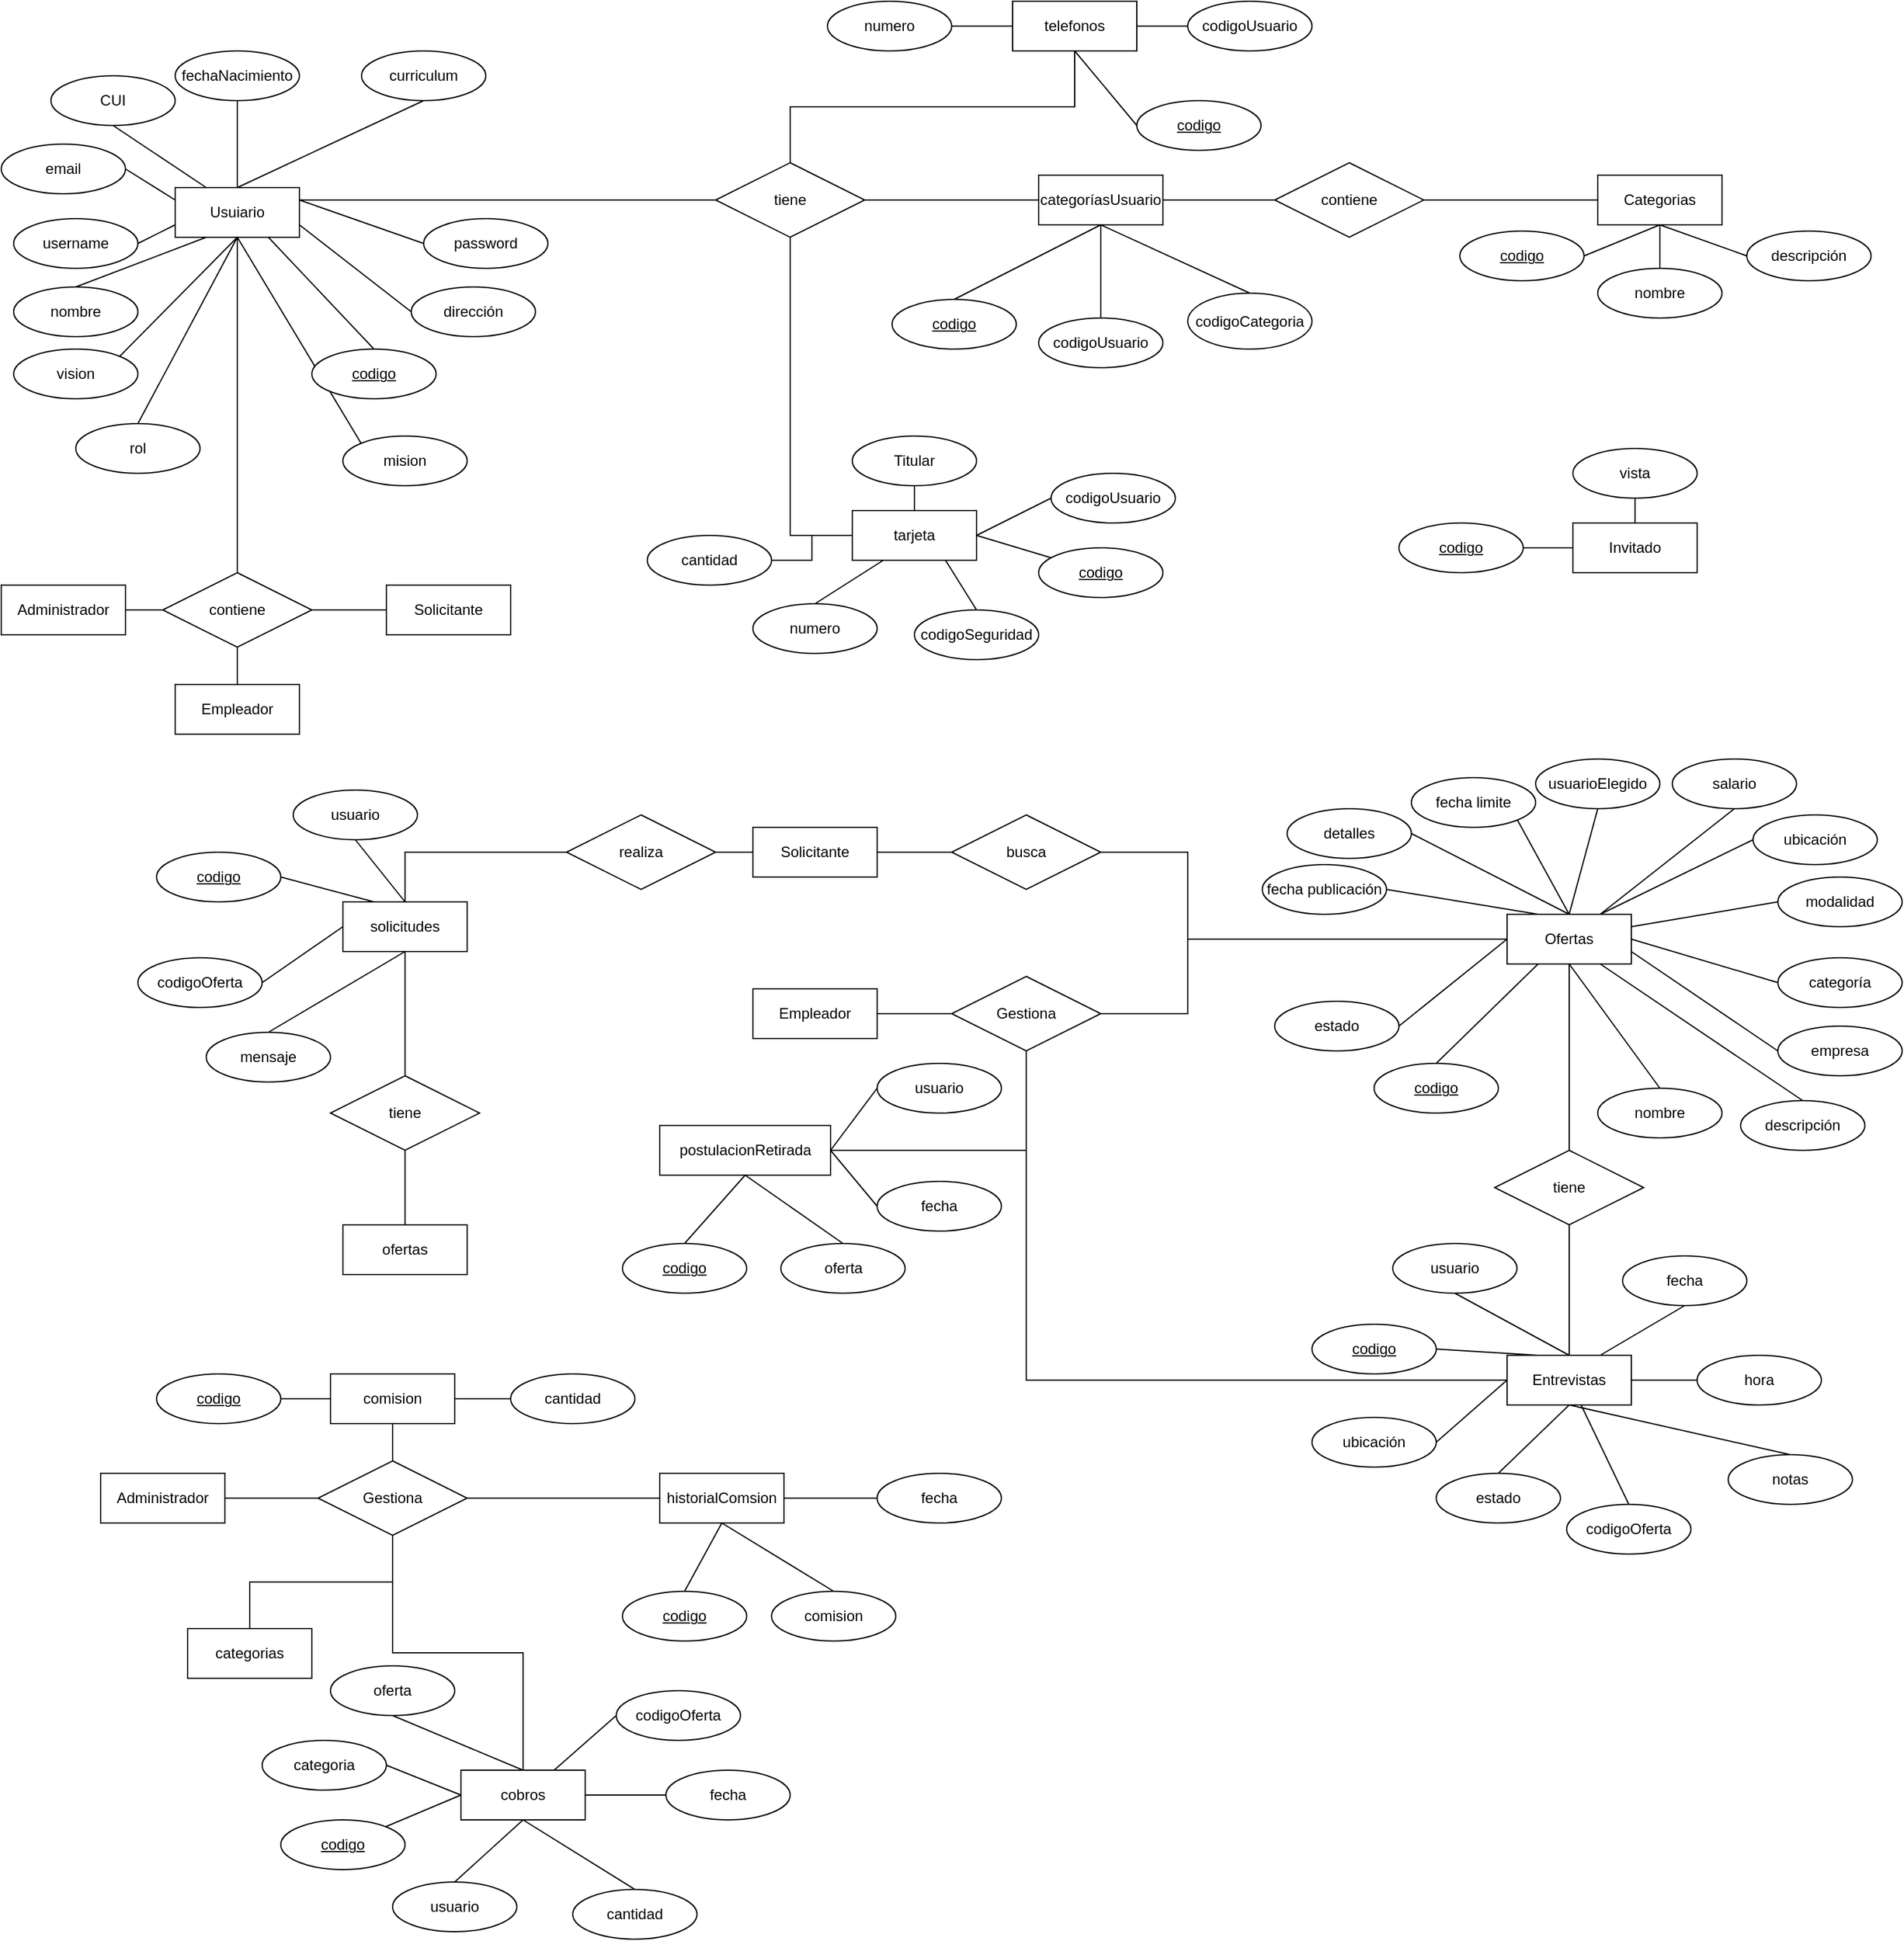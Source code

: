 <mxfile version="22.1.1" type="google">
  <diagram name="Página-1" id="eW4vBerHJCCK3IBesupC">
    <mxGraphModel grid="1" page="1" gridSize="10" guides="1" tooltips="1" connect="1" arrows="1" fold="1" pageScale="1" pageWidth="827" pageHeight="1169" math="0" shadow="0">
      <root>
        <mxCell id="0" />
        <mxCell id="1" parent="0" />
        <mxCell id="L10rVUzcokbx8senKPkJ-9" style="rounded=0;orthogonalLoop=1;jettySize=auto;html=1;exitX=0.5;exitY=0;exitDx=0;exitDy=0;entryX=0.5;entryY=1;entryDx=0;entryDy=0;endArrow=none;endFill=0;" edge="1" parent="1" source="n7jX9IWa5AHNB72dme2B-1" target="L10rVUzcokbx8senKPkJ-8">
          <mxGeometry relative="1" as="geometry" />
        </mxCell>
        <mxCell id="L10rVUzcokbx8senKPkJ-10" style="rounded=0;orthogonalLoop=1;jettySize=auto;html=1;exitX=0.25;exitY=0;exitDx=0;exitDy=0;entryX=0.5;entryY=1;entryDx=0;entryDy=0;endArrow=none;endFill=0;" edge="1" parent="1" source="n7jX9IWa5AHNB72dme2B-1" target="L10rVUzcokbx8senKPkJ-7">
          <mxGeometry relative="1" as="geometry" />
        </mxCell>
        <mxCell id="L10rVUzcokbx8senKPkJ-11" style="rounded=0;orthogonalLoop=1;jettySize=auto;html=1;exitX=0;exitY=0.25;exitDx=0;exitDy=0;entryX=1;entryY=0.5;entryDx=0;entryDy=0;endArrow=none;endFill=0;" edge="1" parent="1" source="n7jX9IWa5AHNB72dme2B-1" target="L10rVUzcokbx8senKPkJ-6">
          <mxGeometry relative="1" as="geometry" />
        </mxCell>
        <mxCell id="L10rVUzcokbx8senKPkJ-12" style="rounded=0;orthogonalLoop=1;jettySize=auto;html=1;exitX=0;exitY=0.75;exitDx=0;exitDy=0;entryX=1;entryY=0.5;entryDx=0;entryDy=0;endArrow=none;endFill=0;" edge="1" parent="1" source="n7jX9IWa5AHNB72dme2B-1" target="L10rVUzcokbx8senKPkJ-4">
          <mxGeometry relative="1" as="geometry" />
        </mxCell>
        <mxCell id="L10rVUzcokbx8senKPkJ-13" style="rounded=0;orthogonalLoop=1;jettySize=auto;html=1;exitX=0.25;exitY=1;exitDx=0;exitDy=0;entryX=0.5;entryY=0;entryDx=0;entryDy=0;endArrow=none;endFill=0;" edge="1" parent="1" source="n7jX9IWa5AHNB72dme2B-1" target="L10rVUzcokbx8senKPkJ-2">
          <mxGeometry relative="1" as="geometry" />
        </mxCell>
        <mxCell id="L10rVUzcokbx8senKPkJ-14" style="rounded=0;orthogonalLoop=1;jettySize=auto;html=1;exitX=0.75;exitY=1;exitDx=0;exitDy=0;entryX=0.5;entryY=0;entryDx=0;entryDy=0;endArrow=none;endFill=0;" edge="1" parent="1" source="n7jX9IWa5AHNB72dme2B-1" target="L10rVUzcokbx8senKPkJ-1">
          <mxGeometry relative="1" as="geometry" />
        </mxCell>
        <mxCell id="L10rVUzcokbx8senKPkJ-16" style="rounded=0;orthogonalLoop=1;jettySize=auto;html=1;exitX=1;exitY=0.75;exitDx=0;exitDy=0;entryX=0;entryY=0.5;entryDx=0;entryDy=0;endArrow=none;endFill=0;" edge="1" parent="1" source="n7jX9IWa5AHNB72dme2B-1" target="L10rVUzcokbx8senKPkJ-3">
          <mxGeometry relative="1" as="geometry" />
        </mxCell>
        <mxCell id="L10rVUzcokbx8senKPkJ-17" style="rounded=0;orthogonalLoop=1;jettySize=auto;html=1;exitX=1;exitY=0.25;exitDx=0;exitDy=0;entryX=0;entryY=0.5;entryDx=0;entryDy=0;endArrow=none;endFill=0;" edge="1" parent="1" source="n7jX9IWa5AHNB72dme2B-1" target="L10rVUzcokbx8senKPkJ-5">
          <mxGeometry relative="1" as="geometry" />
        </mxCell>
        <mxCell id="L10rVUzcokbx8senKPkJ-21" style="rounded=0;orthogonalLoop=1;jettySize=auto;html=1;exitX=0.5;exitY=1;exitDx=0;exitDy=0;entryX=0.5;entryY=0;entryDx=0;entryDy=0;endArrow=none;endFill=0;" edge="1" parent="1" source="n7jX9IWa5AHNB72dme2B-1" target="L10rVUzcokbx8senKPkJ-20">
          <mxGeometry relative="1" as="geometry" />
        </mxCell>
        <mxCell id="jXXUjzo4BKxj_JuMPKdT-4" style="rounded=0;orthogonalLoop=1;jettySize=auto;html=1;exitX=0.5;exitY=0;exitDx=0;exitDy=0;entryX=0.5;entryY=1;entryDx=0;entryDy=0;endArrow=none;endFill=0;" edge="1" parent="1" source="n7jX9IWa5AHNB72dme2B-1" target="jXXUjzo4BKxj_JuMPKdT-3">
          <mxGeometry relative="1" as="geometry" />
        </mxCell>
        <mxCell id="jXXUjzo4BKxj_JuMPKdT-7" style="edgeStyle=orthogonalEdgeStyle;rounded=0;orthogonalLoop=1;jettySize=auto;html=1;exitX=1;exitY=0.25;exitDx=0;exitDy=0;entryX=0;entryY=0.5;entryDx=0;entryDy=0;endArrow=none;endFill=0;" edge="1" parent="1" source="n7jX9IWa5AHNB72dme2B-1" target="jXXUjzo4BKxj_JuMPKdT-1">
          <mxGeometry relative="1" as="geometry" />
        </mxCell>
        <mxCell id="jXXUjzo4BKxj_JuMPKdT-14" style="rounded=0;orthogonalLoop=1;jettySize=auto;html=1;exitX=0.5;exitY=1;exitDx=0;exitDy=0;entryX=1;entryY=0;entryDx=0;entryDy=0;endArrow=none;endFill=0;" edge="1" parent="1" source="n7jX9IWa5AHNB72dme2B-1" target="jXXUjzo4BKxj_JuMPKdT-11">
          <mxGeometry relative="1" as="geometry" />
        </mxCell>
        <mxCell id="jXXUjzo4BKxj_JuMPKdT-15" style="rounded=0;orthogonalLoop=1;jettySize=auto;html=1;exitX=0.5;exitY=1;exitDx=0;exitDy=0;entryX=0;entryY=0;entryDx=0;entryDy=0;endArrow=none;endFill=0;" edge="1" parent="1" source="n7jX9IWa5AHNB72dme2B-1" target="jXXUjzo4BKxj_JuMPKdT-12">
          <mxGeometry relative="1" as="geometry" />
        </mxCell>
        <mxCell id="n7jX9IWa5AHNB72dme2B-1" value="Usuiario" style="whiteSpace=wrap;html=1;align=center;" vertex="1" parent="1">
          <mxGeometry x="150" y="240" width="100" height="40" as="geometry" />
        </mxCell>
        <mxCell id="voDOwXzz-UpNFZeyh3o8-6" style="rounded=0;orthogonalLoop=1;jettySize=auto;html=1;exitX=0.5;exitY=1;exitDx=0;exitDy=0;entryX=0.5;entryY=0;entryDx=0;entryDy=0;endArrow=none;endFill=0;" edge="1" parent="1" source="voDOwXzz-UpNFZeyh3o8-1" target="voDOwXzz-UpNFZeyh3o8-5">
          <mxGeometry relative="1" as="geometry" />
        </mxCell>
        <mxCell id="voDOwXzz-UpNFZeyh3o8-8" style="rounded=0;orthogonalLoop=1;jettySize=auto;html=1;entryX=0.5;entryY=0;entryDx=0;entryDy=0;endArrow=none;endFill=0;exitX=0.5;exitY=1;exitDx=0;exitDy=0;" edge="1" parent="1" source="voDOwXzz-UpNFZeyh3o8-1" target="voDOwXzz-UpNFZeyh3o8-2">
          <mxGeometry relative="1" as="geometry">
            <mxPoint x="999" y="300" as="targetPoint" />
            <mxPoint x="945" y="260" as="sourcePoint" />
          </mxGeometry>
        </mxCell>
        <mxCell id="jXXUjzo4BKxj_JuMPKdT-16" value="" style="rounded=0;orthogonalLoop=1;jettySize=auto;html=1;endArrow=none;endFill=0;" edge="1" parent="1" source="voDOwXzz-UpNFZeyh3o8-1" target="voDOwXzz-UpNFZeyh3o8-4">
          <mxGeometry relative="1" as="geometry" />
        </mxCell>
        <mxCell id="jXXUjzo4BKxj_JuMPKdT-22" style="rounded=0;orthogonalLoop=1;jettySize=auto;html=1;exitX=1;exitY=0.5;exitDx=0;exitDy=0;entryX=0;entryY=0.5;entryDx=0;entryDy=0;endArrow=none;endFill=0;" edge="1" parent="1" source="voDOwXzz-UpNFZeyh3o8-1" target="jXXUjzo4BKxj_JuMPKdT-21">
          <mxGeometry relative="1" as="geometry" />
        </mxCell>
        <mxCell id="voDOwXzz-UpNFZeyh3o8-1" value="categoríasUsuario" style="whiteSpace=wrap;html=1;align=center;" vertex="1" parent="1">
          <mxGeometry x="845" y="230" width="100" height="40" as="geometry" />
        </mxCell>
        <mxCell id="voDOwXzz-UpNFZeyh3o8-2" value="codigoCategoria" style="ellipse;whiteSpace=wrap;html=1;align=center;" vertex="1" parent="1">
          <mxGeometry x="965" y="325" width="100" height="45" as="geometry" />
        </mxCell>
        <mxCell id="voDOwXzz-UpNFZeyh3o8-4" value="codigoUsuario" style="ellipse;whiteSpace=wrap;html=1;align=center;" vertex="1" parent="1">
          <mxGeometry x="845" y="345" width="100" height="40" as="geometry" />
        </mxCell>
        <mxCell id="voDOwXzz-UpNFZeyh3o8-5" value="codigo" style="ellipse;whiteSpace=wrap;html=1;align=center;fontStyle=4;" vertex="1" parent="1">
          <mxGeometry x="727" y="330" width="100" height="40" as="geometry" />
        </mxCell>
        <mxCell id="L10rVUzcokbx8senKPkJ-37" style="rounded=0;orthogonalLoop=1;jettySize=auto;html=1;exitX=0.25;exitY=1;exitDx=0;exitDy=0;entryX=0.5;entryY=0;entryDx=0;entryDy=0;endArrow=none;endFill=0;" edge="1" parent="1" source="voDOwXzz-UpNFZeyh3o8-9" target="voDOwXzz-UpNFZeyh3o8-11">
          <mxGeometry relative="1" as="geometry" />
        </mxCell>
        <mxCell id="L10rVUzcokbx8senKPkJ-38" style="rounded=0;orthogonalLoop=1;jettySize=auto;html=1;exitX=0.5;exitY=1;exitDx=0;exitDy=0;entryX=0.5;entryY=0;entryDx=0;entryDy=0;endArrow=none;endFill=0;" edge="1" parent="1" source="voDOwXzz-UpNFZeyh3o8-9" target="voDOwXzz-UpNFZeyh3o8-12">
          <mxGeometry relative="1" as="geometry" />
        </mxCell>
        <mxCell id="L10rVUzcokbx8senKPkJ-39" style="rounded=0;orthogonalLoop=1;jettySize=auto;html=1;exitX=0.75;exitY=1;exitDx=0;exitDy=0;entryX=0.5;entryY=0;entryDx=0;entryDy=0;endArrow=none;endFill=0;" edge="1" parent="1" source="voDOwXzz-UpNFZeyh3o8-9" target="voDOwXzz-UpNFZeyh3o8-13">
          <mxGeometry relative="1" as="geometry" />
        </mxCell>
        <mxCell id="L10rVUzcokbx8senKPkJ-40" style="rounded=0;orthogonalLoop=1;jettySize=auto;html=1;exitX=1;exitY=0.75;exitDx=0;exitDy=0;entryX=0;entryY=0.5;entryDx=0;entryDy=0;endArrow=none;endFill=0;" edge="1" parent="1" source="voDOwXzz-UpNFZeyh3o8-9" target="voDOwXzz-UpNFZeyh3o8-14">
          <mxGeometry relative="1" as="geometry">
            <mxPoint x="1419.645" y="910.858" as="targetPoint" />
          </mxGeometry>
        </mxCell>
        <mxCell id="L10rVUzcokbx8senKPkJ-41" style="rounded=0;orthogonalLoop=1;jettySize=auto;html=1;exitX=1;exitY=0.5;exitDx=0;exitDy=0;endArrow=none;endFill=0;entryX=0;entryY=0.5;entryDx=0;entryDy=0;" edge="1" parent="1" source="voDOwXzz-UpNFZeyh3o8-9" target="voDOwXzz-UpNFZeyh3o8-15">
          <mxGeometry relative="1" as="geometry">
            <mxPoint x="1425" y="885" as="targetPoint" />
          </mxGeometry>
        </mxCell>
        <mxCell id="L10rVUzcokbx8senKPkJ-43" style="rounded=0;orthogonalLoop=1;jettySize=auto;html=1;exitX=0;exitY=0.5;exitDx=0;exitDy=0;entryX=1;entryY=0.5;entryDx=0;entryDy=0;endArrow=none;endFill=0;" edge="1" parent="1" source="voDOwXzz-UpNFZeyh3o8-9" target="voDOwXzz-UpNFZeyh3o8-16">
          <mxGeometry relative="1" as="geometry" />
        </mxCell>
        <mxCell id="L10rVUzcokbx8senKPkJ-44" style="rounded=0;orthogonalLoop=1;jettySize=auto;html=1;exitX=0.25;exitY=0;exitDx=0;exitDy=0;entryX=1;entryY=0.5;entryDx=0;entryDy=0;endArrow=none;endFill=0;" edge="1" parent="1" source="voDOwXzz-UpNFZeyh3o8-9" target="voDOwXzz-UpNFZeyh3o8-17">
          <mxGeometry relative="1" as="geometry" />
        </mxCell>
        <mxCell id="L10rVUzcokbx8senKPkJ-45" style="rounded=0;orthogonalLoop=1;jettySize=auto;html=1;exitX=0.5;exitY=0;exitDx=0;exitDy=0;entryX=1;entryY=1;entryDx=0;entryDy=0;endArrow=none;endFill=0;" edge="1" parent="1" source="voDOwXzz-UpNFZeyh3o8-9" target="voDOwXzz-UpNFZeyh3o8-18">
          <mxGeometry relative="1" as="geometry" />
        </mxCell>
        <mxCell id="L10rVUzcokbx8senKPkJ-47" style="rounded=0;orthogonalLoop=1;jettySize=auto;html=1;exitX=0.75;exitY=0;exitDx=0;exitDy=0;entryX=0.5;entryY=1;entryDx=0;entryDy=0;endArrow=none;endFill=0;" edge="1" parent="1" source="voDOwXzz-UpNFZeyh3o8-9" target="voDOwXzz-UpNFZeyh3o8-19">
          <mxGeometry relative="1" as="geometry" />
        </mxCell>
        <mxCell id="L10rVUzcokbx8senKPkJ-48" style="rounded=0;orthogonalLoop=1;jettySize=auto;html=1;exitX=1;exitY=0.25;exitDx=0;exitDy=0;entryX=0;entryY=0.5;entryDx=0;entryDy=0;endArrow=none;endFill=0;" edge="1" parent="1" source="voDOwXzz-UpNFZeyh3o8-9" target="voDOwXzz-UpNFZeyh3o8-20">
          <mxGeometry relative="1" as="geometry">
            <mxPoint x="1415" y="835" as="targetPoint" />
          </mxGeometry>
        </mxCell>
        <mxCell id="L10rVUzcokbx8senKPkJ-50" style="rounded=0;orthogonalLoop=1;jettySize=auto;html=1;exitX=0.75;exitY=0;exitDx=0;exitDy=0;endArrow=none;endFill=0;entryX=0;entryY=0.5;entryDx=0;entryDy=0;" edge="1" parent="1" source="voDOwXzz-UpNFZeyh3o8-9" target="voDOwXzz-UpNFZeyh3o8-21">
          <mxGeometry relative="1" as="geometry">
            <mxPoint x="1490" y="770" as="targetPoint" />
          </mxGeometry>
        </mxCell>
        <mxCell id="L10rVUzcokbx8senKPkJ-51" style="rounded=0;orthogonalLoop=1;jettySize=auto;html=1;exitX=0.5;exitY=0;exitDx=0;exitDy=0;entryX=1;entryY=0.5;entryDx=0;entryDy=0;endArrow=none;endFill=0;" edge="1" parent="1" source="voDOwXzz-UpNFZeyh3o8-9" target="voDOwXzz-UpNFZeyh3o8-22">
          <mxGeometry relative="1" as="geometry" />
        </mxCell>
        <mxCell id="L10rVUzcokbx8senKPkJ-52" style="rounded=0;orthogonalLoop=1;jettySize=auto;html=1;exitX=0.5;exitY=0;exitDx=0;exitDy=0;entryX=0.5;entryY=1;entryDx=0;entryDy=0;endArrow=none;endFill=0;" edge="1" parent="1" source="voDOwXzz-UpNFZeyh3o8-9" target="voDOwXzz-UpNFZeyh3o8-23">
          <mxGeometry relative="1" as="geometry" />
        </mxCell>
        <mxCell id="jXXUjzo4BKxj_JuMPKdT-73" style="edgeStyle=orthogonalEdgeStyle;rounded=0;orthogonalLoop=1;jettySize=auto;html=1;exitX=0.5;exitY=1;exitDx=0;exitDy=0;entryX=0.5;entryY=0;entryDx=0;entryDy=0;endArrow=none;endFill=0;" edge="1" parent="1" source="voDOwXzz-UpNFZeyh3o8-9" target="jXXUjzo4BKxj_JuMPKdT-72">
          <mxGeometry relative="1" as="geometry" />
        </mxCell>
        <mxCell id="voDOwXzz-UpNFZeyh3o8-9" value="Ofertas" style="whiteSpace=wrap;html=1;align=center;" vertex="1" parent="1">
          <mxGeometry x="1222" y="825" width="100" height="40" as="geometry" />
        </mxCell>
        <mxCell id="voDOwXzz-UpNFZeyh3o8-11" value="codigo" style="ellipse;whiteSpace=wrap;html=1;align=center;fontStyle=4;" vertex="1" parent="1">
          <mxGeometry x="1115" y="945" width="100" height="40" as="geometry" />
        </mxCell>
        <mxCell id="voDOwXzz-UpNFZeyh3o8-12" value="nombre" style="ellipse;whiteSpace=wrap;html=1;align=center;" vertex="1" parent="1">
          <mxGeometry x="1295" y="965" width="100" height="40" as="geometry" />
        </mxCell>
        <mxCell id="voDOwXzz-UpNFZeyh3o8-13" value="descripción" style="ellipse;whiteSpace=wrap;html=1;align=center;" vertex="1" parent="1">
          <mxGeometry x="1410" y="975" width="100" height="40" as="geometry" />
        </mxCell>
        <mxCell id="voDOwXzz-UpNFZeyh3o8-14" value="empresa" style="ellipse;whiteSpace=wrap;html=1;align=center;" vertex="1" parent="1">
          <mxGeometry x="1440" y="915" width="100" height="40" as="geometry" />
        </mxCell>
        <mxCell id="voDOwXzz-UpNFZeyh3o8-15" value="categoría" style="ellipse;whiteSpace=wrap;html=1;align=center;" vertex="1" parent="1">
          <mxGeometry x="1440" y="860" width="100" height="40" as="geometry" />
        </mxCell>
        <mxCell id="voDOwXzz-UpNFZeyh3o8-16" value="estado" style="ellipse;whiteSpace=wrap;html=1;align=center;" vertex="1" parent="1">
          <mxGeometry x="1035" y="895" width="100" height="40" as="geometry" />
        </mxCell>
        <mxCell id="voDOwXzz-UpNFZeyh3o8-17" value="fecha publicación" style="ellipse;whiteSpace=wrap;html=1;align=center;" vertex="1" parent="1">
          <mxGeometry x="1025" y="785" width="100" height="40" as="geometry" />
        </mxCell>
        <mxCell id="voDOwXzz-UpNFZeyh3o8-18" value="fecha limite" style="ellipse;whiteSpace=wrap;html=1;align=center;" vertex="1" parent="1">
          <mxGeometry x="1145" y="715" width="100" height="40" as="geometry" />
        </mxCell>
        <mxCell id="voDOwXzz-UpNFZeyh3o8-19" value="salario" style="ellipse;whiteSpace=wrap;html=1;align=center;" vertex="1" parent="1">
          <mxGeometry x="1355" y="700" width="100" height="40" as="geometry" />
        </mxCell>
        <mxCell id="voDOwXzz-UpNFZeyh3o8-20" value="modalidad" style="ellipse;whiteSpace=wrap;html=1;align=center;" vertex="1" parent="1">
          <mxGeometry x="1440" y="795" width="100" height="40" as="geometry" />
        </mxCell>
        <mxCell id="voDOwXzz-UpNFZeyh3o8-21" value="ubicación" style="ellipse;whiteSpace=wrap;html=1;align=center;" vertex="1" parent="1">
          <mxGeometry x="1420" y="745" width="100" height="40" as="geometry" />
        </mxCell>
        <mxCell id="voDOwXzz-UpNFZeyh3o8-22" value="detalles" style="ellipse;whiteSpace=wrap;html=1;align=center;" vertex="1" parent="1">
          <mxGeometry x="1045" y="740" width="100" height="40" as="geometry" />
        </mxCell>
        <mxCell id="voDOwXzz-UpNFZeyh3o8-23" value="usuarioElegido" style="ellipse;whiteSpace=wrap;html=1;align=center;" vertex="1" parent="1">
          <mxGeometry x="1245" y="700" width="100" height="40" as="geometry" />
        </mxCell>
        <mxCell id="L10rVUzcokbx8senKPkJ-1" value="codigo" style="ellipse;whiteSpace=wrap;html=1;align=center;fontStyle=4;" vertex="1" parent="1">
          <mxGeometry x="260" y="370" width="100" height="40" as="geometry" />
        </mxCell>
        <mxCell id="L10rVUzcokbx8senKPkJ-2" value="nombre" style="ellipse;whiteSpace=wrap;html=1;align=center;" vertex="1" parent="1">
          <mxGeometry x="20" y="320" width="100" height="40" as="geometry" />
        </mxCell>
        <mxCell id="L10rVUzcokbx8senKPkJ-3" value="dirección" style="ellipse;whiteSpace=wrap;html=1;align=center;" vertex="1" parent="1">
          <mxGeometry x="340" y="320" width="100" height="40" as="geometry" />
        </mxCell>
        <mxCell id="L10rVUzcokbx8senKPkJ-4" value="username" style="ellipse;whiteSpace=wrap;html=1;align=center;" vertex="1" parent="1">
          <mxGeometry x="20" y="265" width="100" height="40" as="geometry" />
        </mxCell>
        <mxCell id="L10rVUzcokbx8senKPkJ-5" value="password" style="ellipse;whiteSpace=wrap;html=1;align=center;" vertex="1" parent="1">
          <mxGeometry x="350" y="265" width="100" height="40" as="geometry" />
        </mxCell>
        <mxCell id="L10rVUzcokbx8senKPkJ-6" value="email" style="ellipse;whiteSpace=wrap;html=1;align=center;" vertex="1" parent="1">
          <mxGeometry x="10" y="205" width="100" height="40" as="geometry" />
        </mxCell>
        <mxCell id="L10rVUzcokbx8senKPkJ-7" value="CUI" style="ellipse;whiteSpace=wrap;html=1;align=center;" vertex="1" parent="1">
          <mxGeometry x="50" y="150" width="100" height="40" as="geometry" />
        </mxCell>
        <mxCell id="L10rVUzcokbx8senKPkJ-8" value="fechaNacimiento" style="ellipse;whiteSpace=wrap;html=1;align=center;" vertex="1" parent="1">
          <mxGeometry x="150" y="130" width="100" height="40" as="geometry" />
        </mxCell>
        <mxCell id="L10rVUzcokbx8senKPkJ-20" value="rol" style="ellipse;whiteSpace=wrap;html=1;align=center;" vertex="1" parent="1">
          <mxGeometry x="70" y="430" width="100" height="40" as="geometry" />
        </mxCell>
        <mxCell id="L10rVUzcokbx8senKPkJ-26" style="rounded=0;orthogonalLoop=1;jettySize=auto;html=1;exitX=0.5;exitY=0;exitDx=0;exitDy=0;entryX=0.5;entryY=1;entryDx=0;entryDy=0;endArrow=none;endFill=0;" edge="1" parent="1" source="L10rVUzcokbx8senKPkJ-22" target="L10rVUzcokbx8senKPkJ-25">
          <mxGeometry relative="1" as="geometry" />
        </mxCell>
        <mxCell id="L10rVUzcokbx8senKPkJ-27" style="rounded=0;orthogonalLoop=1;jettySize=auto;html=1;exitX=0.25;exitY=1;exitDx=0;exitDy=0;entryX=0.5;entryY=0;entryDx=0;entryDy=0;endArrow=none;endFill=0;" edge="1" parent="1" source="L10rVUzcokbx8senKPkJ-22" target="L10rVUzcokbx8senKPkJ-23">
          <mxGeometry relative="1" as="geometry" />
        </mxCell>
        <mxCell id="L10rVUzcokbx8senKPkJ-28" style="rounded=0;orthogonalLoop=1;jettySize=auto;html=1;exitX=0.75;exitY=1;exitDx=0;exitDy=0;entryX=0.5;entryY=0;entryDx=0;entryDy=0;endArrow=none;endFill=0;" edge="1" parent="1" source="L10rVUzcokbx8senKPkJ-22" target="L10rVUzcokbx8senKPkJ-24">
          <mxGeometry relative="1" as="geometry" />
        </mxCell>
        <mxCell id="L10rVUzcokbx8senKPkJ-79" style="rounded=0;orthogonalLoop=1;jettySize=auto;html=1;exitX=1;exitY=0.5;exitDx=0;exitDy=0;entryX=0;entryY=0.5;entryDx=0;entryDy=0;endArrow=none;endFill=0;" edge="1" parent="1" source="L10rVUzcokbx8senKPkJ-22" target="L10rVUzcokbx8senKPkJ-77">
          <mxGeometry relative="1" as="geometry" />
        </mxCell>
        <mxCell id="L10rVUzcokbx8senKPkJ-86" style="rounded=0;orthogonalLoop=1;jettySize=auto;html=1;exitX=1;exitY=0.5;exitDx=0;exitDy=0;endArrow=none;endFill=0;" edge="1" parent="1" source="L10rVUzcokbx8senKPkJ-22" target="L10rVUzcokbx8senKPkJ-85">
          <mxGeometry relative="1" as="geometry" />
        </mxCell>
        <mxCell id="L10rVUzcokbx8senKPkJ-22" value="tarjeta" style="whiteSpace=wrap;html=1;align=center;" vertex="1" parent="1">
          <mxGeometry x="695" y="500" width="100" height="40" as="geometry" />
        </mxCell>
        <mxCell id="L10rVUzcokbx8senKPkJ-23" value="numero" style="ellipse;whiteSpace=wrap;html=1;align=center;" vertex="1" parent="1">
          <mxGeometry x="615" y="575" width="100" height="40" as="geometry" />
        </mxCell>
        <mxCell id="L10rVUzcokbx8senKPkJ-24" value="codigoSeguridad" style="ellipse;whiteSpace=wrap;html=1;align=center;" vertex="1" parent="1">
          <mxGeometry x="745" y="580" width="100" height="40" as="geometry" />
        </mxCell>
        <mxCell id="L10rVUzcokbx8senKPkJ-25" value="Titular" style="ellipse;whiteSpace=wrap;html=1;align=center;" vertex="1" parent="1">
          <mxGeometry x="695" y="440" width="100" height="40" as="geometry" />
        </mxCell>
        <mxCell id="L10rVUzcokbx8senKPkJ-32" style="rounded=0;orthogonalLoop=1;jettySize=auto;html=1;exitX=0;exitY=0.5;exitDx=0;exitDy=0;entryX=1;entryY=0.5;entryDx=0;entryDy=0;endArrow=none;endFill=0;" edge="1" parent="1" source="L10rVUzcokbx8senKPkJ-29" target="L10rVUzcokbx8senKPkJ-30">
          <mxGeometry relative="1" as="geometry" />
        </mxCell>
        <mxCell id="L10rVUzcokbx8senKPkJ-88" style="rounded=0;orthogonalLoop=1;jettySize=auto;html=1;exitX=0.5;exitY=1;exitDx=0;exitDy=0;entryX=0;entryY=0.5;entryDx=0;entryDy=0;endArrow=none;endFill=0;" edge="1" parent="1" source="L10rVUzcokbx8senKPkJ-29" target="L10rVUzcokbx8senKPkJ-87">
          <mxGeometry relative="1" as="geometry" />
        </mxCell>
        <mxCell id="L10rVUzcokbx8senKPkJ-90" style="rounded=0;orthogonalLoop=1;jettySize=auto;html=1;exitX=1;exitY=0.5;exitDx=0;exitDy=0;entryX=0;entryY=0.5;entryDx=0;entryDy=0;endArrow=none;endFill=0;" edge="1" parent="1" source="L10rVUzcokbx8senKPkJ-29" target="L10rVUzcokbx8senKPkJ-89">
          <mxGeometry relative="1" as="geometry" />
        </mxCell>
        <mxCell id="L10rVUzcokbx8senKPkJ-29" value="telefonos" style="whiteSpace=wrap;html=1;align=center;" vertex="1" parent="1">
          <mxGeometry x="824" y="90" width="100" height="40" as="geometry" />
        </mxCell>
        <mxCell id="L10rVUzcokbx8senKPkJ-30" value="numero" style="ellipse;whiteSpace=wrap;html=1;align=center;" vertex="1" parent="1">
          <mxGeometry x="675" y="90" width="100" height="40" as="geometry" />
        </mxCell>
        <mxCell id="L10rVUzcokbx8senKPkJ-66" style="rounded=0;orthogonalLoop=1;jettySize=auto;html=1;exitX=0.25;exitY=0;exitDx=0;exitDy=0;entryX=1;entryY=0.5;entryDx=0;entryDy=0;endArrow=none;endFill=0;" edge="1" parent="1" source="L10rVUzcokbx8senKPkJ-69" target="L10rVUzcokbx8senKPkJ-70">
          <mxGeometry relative="1" as="geometry" />
        </mxCell>
        <mxCell id="L10rVUzcokbx8senKPkJ-67" style="rounded=0;orthogonalLoop=1;jettySize=auto;html=1;exitX=0.5;exitY=0;exitDx=0;exitDy=0;entryX=0.5;entryY=1;entryDx=0;entryDy=0;endArrow=none;endFill=0;" edge="1" parent="1" source="L10rVUzcokbx8senKPkJ-69" target="L10rVUzcokbx8senKPkJ-71">
          <mxGeometry relative="1" as="geometry" />
        </mxCell>
        <mxCell id="L10rVUzcokbx8senKPkJ-68" style="rounded=0;orthogonalLoop=1;jettySize=auto;html=1;exitX=0.5;exitY=1;exitDx=0;exitDy=0;entryX=0.5;entryY=0;entryDx=0;entryDy=0;endArrow=none;endFill=0;" edge="1" parent="1" source="L10rVUzcokbx8senKPkJ-69" target="L10rVUzcokbx8senKPkJ-72">
          <mxGeometry relative="1" as="geometry" />
        </mxCell>
        <mxCell id="L10rVUzcokbx8senKPkJ-69" value="solicitudes" style="whiteSpace=wrap;html=1;align=center;" vertex="1" parent="1">
          <mxGeometry x="285" y="815" width="100" height="40" as="geometry" />
        </mxCell>
        <mxCell id="L10rVUzcokbx8senKPkJ-70" value="codigo" style="ellipse;whiteSpace=wrap;html=1;align=center;fontStyle=4;" vertex="1" parent="1">
          <mxGeometry x="135" y="775" width="100" height="40" as="geometry" />
        </mxCell>
        <mxCell id="L10rVUzcokbx8senKPkJ-71" value="usuario" style="ellipse;whiteSpace=wrap;html=1;align=center;" vertex="1" parent="1">
          <mxGeometry x="245" y="725" width="100" height="40" as="geometry" />
        </mxCell>
        <mxCell id="L10rVUzcokbx8senKPkJ-72" value="mensaje" style="ellipse;whiteSpace=wrap;html=1;align=center;" vertex="1" parent="1">
          <mxGeometry x="175" y="920" width="100" height="40" as="geometry" />
        </mxCell>
        <mxCell id="L10rVUzcokbx8senKPkJ-77" value="codigoUsuario" style="ellipse;whiteSpace=wrap;html=1;align=center;" vertex="1" parent="1">
          <mxGeometry x="855" y="470" width="100" height="40" as="geometry" />
        </mxCell>
        <mxCell id="L10rVUzcokbx8senKPkJ-85" value="codigo" style="ellipse;whiteSpace=wrap;html=1;align=center;fontStyle=4;" vertex="1" parent="1">
          <mxGeometry x="845" y="530" width="100" height="40" as="geometry" />
        </mxCell>
        <mxCell id="L10rVUzcokbx8senKPkJ-87" value="codigo" style="ellipse;whiteSpace=wrap;html=1;align=center;fontStyle=4;" vertex="1" parent="1">
          <mxGeometry x="924" y="170" width="100" height="40" as="geometry" />
        </mxCell>
        <mxCell id="L10rVUzcokbx8senKPkJ-89" value="codigoUsuario" style="ellipse;whiteSpace=wrap;html=1;align=center;" vertex="1" parent="1">
          <mxGeometry x="965" y="90" width="100" height="40" as="geometry" />
        </mxCell>
        <mxCell id="jXXUjzo4BKxj_JuMPKdT-5" style="edgeStyle=orthogonalEdgeStyle;rounded=0;orthogonalLoop=1;jettySize=auto;html=1;exitX=1;exitY=0.5;exitDx=0;exitDy=0;entryX=0;entryY=0.5;entryDx=0;entryDy=0;endArrow=none;endFill=0;" edge="1" parent="1" source="jXXUjzo4BKxj_JuMPKdT-1" target="voDOwXzz-UpNFZeyh3o8-1">
          <mxGeometry relative="1" as="geometry" />
        </mxCell>
        <mxCell id="jXXUjzo4BKxj_JuMPKdT-8" style="edgeStyle=orthogonalEdgeStyle;rounded=0;orthogonalLoop=1;jettySize=auto;html=1;entryX=0;entryY=0.5;entryDx=0;entryDy=0;endArrow=none;endFill=0;" edge="1" parent="1" source="jXXUjzo4BKxj_JuMPKdT-1" target="L10rVUzcokbx8senKPkJ-22">
          <mxGeometry relative="1" as="geometry" />
        </mxCell>
        <mxCell id="jXXUjzo4BKxj_JuMPKdT-9" style="rounded=0;orthogonalLoop=1;jettySize=auto;html=1;exitX=0.5;exitY=0;exitDx=0;exitDy=0;entryX=0.5;entryY=1;entryDx=0;entryDy=0;edgeStyle=orthogonalEdgeStyle;endArrow=none;endFill=0;" edge="1" parent="1" source="jXXUjzo4BKxj_JuMPKdT-1" target="L10rVUzcokbx8senKPkJ-29">
          <mxGeometry relative="1" as="geometry" />
        </mxCell>
        <mxCell id="jXXUjzo4BKxj_JuMPKdT-1" value="tiene" style="shape=rhombus;perimeter=rhombusPerimeter;whiteSpace=wrap;html=1;align=center;" vertex="1" parent="1">
          <mxGeometry x="585" y="220" width="120" height="60" as="geometry" />
        </mxCell>
        <mxCell id="jXXUjzo4BKxj_JuMPKdT-3" value="curriculum" style="ellipse;whiteSpace=wrap;html=1;align=center;" vertex="1" parent="1">
          <mxGeometry x="300" y="130" width="100" height="40" as="geometry" />
        </mxCell>
        <mxCell id="jXXUjzo4BKxj_JuMPKdT-11" value="vision" style="ellipse;whiteSpace=wrap;html=1;align=center;" vertex="1" parent="1">
          <mxGeometry x="20" y="370" width="100" height="40" as="geometry" />
        </mxCell>
        <mxCell id="jXXUjzo4BKxj_JuMPKdT-12" value="mision" style="ellipse;whiteSpace=wrap;html=1;align=center;" vertex="1" parent="1">
          <mxGeometry x="285" y="440" width="100" height="40" as="geometry" />
        </mxCell>
        <mxCell id="jXXUjzo4BKxj_JuMPKdT-23" style="rounded=0;orthogonalLoop=1;jettySize=auto;html=1;exitX=0.5;exitY=1;exitDx=0;exitDy=0;entryX=1;entryY=0.5;entryDx=0;entryDy=0;endArrow=none;endFill=0;" edge="1" parent="1" source="jXXUjzo4BKxj_JuMPKdT-17" target="jXXUjzo4BKxj_JuMPKdT-20">
          <mxGeometry relative="1" as="geometry" />
        </mxCell>
        <mxCell id="jXXUjzo4BKxj_JuMPKdT-24" style="rounded=0;orthogonalLoop=1;jettySize=auto;html=1;exitX=0.5;exitY=1;exitDx=0;exitDy=0;entryX=0.5;entryY=0;entryDx=0;entryDy=0;endArrow=none;endFill=0;" edge="1" parent="1" source="jXXUjzo4BKxj_JuMPKdT-17" target="jXXUjzo4BKxj_JuMPKdT-19">
          <mxGeometry relative="1" as="geometry" />
        </mxCell>
        <mxCell id="jXXUjzo4BKxj_JuMPKdT-25" style="rounded=0;orthogonalLoop=1;jettySize=auto;html=1;exitX=0.5;exitY=1;exitDx=0;exitDy=0;entryX=0;entryY=0.5;entryDx=0;entryDy=0;endArrow=none;endFill=0;" edge="1" parent="1" source="jXXUjzo4BKxj_JuMPKdT-17" target="jXXUjzo4BKxj_JuMPKdT-18">
          <mxGeometry relative="1" as="geometry" />
        </mxCell>
        <mxCell id="jXXUjzo4BKxj_JuMPKdT-17" value="Categorias" style="whiteSpace=wrap;html=1;align=center;" vertex="1" parent="1">
          <mxGeometry x="1295" y="230" width="100" height="40" as="geometry" />
        </mxCell>
        <mxCell id="jXXUjzo4BKxj_JuMPKdT-18" value="descripción" style="ellipse;whiteSpace=wrap;html=1;align=center;" vertex="1" parent="1">
          <mxGeometry x="1415" y="275" width="100" height="40" as="geometry" />
        </mxCell>
        <mxCell id="jXXUjzo4BKxj_JuMPKdT-19" value="nombre" style="ellipse;whiteSpace=wrap;html=1;align=center;" vertex="1" parent="1">
          <mxGeometry x="1295" y="305" width="100" height="40" as="geometry" />
        </mxCell>
        <mxCell id="jXXUjzo4BKxj_JuMPKdT-20" value="codigo" style="ellipse;whiteSpace=wrap;html=1;align=center;fontStyle=4;" vertex="1" parent="1">
          <mxGeometry x="1184" y="275" width="100" height="40" as="geometry" />
        </mxCell>
        <mxCell id="jXXUjzo4BKxj_JuMPKdT-27" style="edgeStyle=orthogonalEdgeStyle;rounded=0;orthogonalLoop=1;jettySize=auto;html=1;exitX=1;exitY=0.5;exitDx=0;exitDy=0;entryX=0;entryY=0.5;entryDx=0;entryDy=0;endArrow=none;endFill=0;" edge="1" parent="1" source="jXXUjzo4BKxj_JuMPKdT-21" target="jXXUjzo4BKxj_JuMPKdT-17">
          <mxGeometry relative="1" as="geometry" />
        </mxCell>
        <mxCell id="jXXUjzo4BKxj_JuMPKdT-21" value="contiene" style="shape=rhombus;perimeter=rhombusPerimeter;whiteSpace=wrap;html=1;align=center;" vertex="1" parent="1">
          <mxGeometry x="1035" y="220" width="120" height="60" as="geometry" />
        </mxCell>
        <mxCell id="jXXUjzo4BKxj_JuMPKdT-31" style="edgeStyle=orthogonalEdgeStyle;rounded=0;orthogonalLoop=1;jettySize=auto;html=1;exitX=1;exitY=0.5;exitDx=0;exitDy=0;entryX=0;entryY=0.5;entryDx=0;entryDy=0;endArrow=none;endFill=0;" edge="1" parent="1" source="jXXUjzo4BKxj_JuMPKdT-28" target="jXXUjzo4BKxj_JuMPKdT-30">
          <mxGeometry relative="1" as="geometry" />
        </mxCell>
        <mxCell id="jXXUjzo4BKxj_JuMPKdT-40" style="edgeStyle=orthogonalEdgeStyle;rounded=0;orthogonalLoop=1;jettySize=auto;html=1;exitX=0;exitY=0.5;exitDx=0;exitDy=0;entryX=1;entryY=0.5;entryDx=0;entryDy=0;endArrow=none;endFill=0;" edge="1" parent="1" source="jXXUjzo4BKxj_JuMPKdT-28" target="jXXUjzo4BKxj_JuMPKdT-38">
          <mxGeometry relative="1" as="geometry" />
        </mxCell>
        <mxCell id="jXXUjzo4BKxj_JuMPKdT-28" value="Solicitante" style="whiteSpace=wrap;html=1;align=center;" vertex="1" parent="1">
          <mxGeometry x="615" y="755" width="100" height="40" as="geometry" />
        </mxCell>
        <mxCell id="jXXUjzo4BKxj_JuMPKdT-35" style="edgeStyle=orthogonalEdgeStyle;rounded=0;orthogonalLoop=1;jettySize=auto;html=1;exitX=1;exitY=0.5;exitDx=0;exitDy=0;entryX=0;entryY=0.5;entryDx=0;entryDy=0;endArrow=none;endFill=0;" edge="1" parent="1" source="jXXUjzo4BKxj_JuMPKdT-29" target="jXXUjzo4BKxj_JuMPKdT-32">
          <mxGeometry relative="1" as="geometry" />
        </mxCell>
        <mxCell id="jXXUjzo4BKxj_JuMPKdT-29" value="Empleador" style="whiteSpace=wrap;html=1;align=center;" vertex="1" parent="1">
          <mxGeometry x="615" y="885" width="100" height="40" as="geometry" />
        </mxCell>
        <mxCell id="jXXUjzo4BKxj_JuMPKdT-36" style="edgeStyle=orthogonalEdgeStyle;rounded=0;orthogonalLoop=1;jettySize=auto;html=1;exitX=1;exitY=0.5;exitDx=0;exitDy=0;entryX=0;entryY=0.5;entryDx=0;entryDy=0;endArrow=none;endFill=0;" edge="1" parent="1" source="jXXUjzo4BKxj_JuMPKdT-30" target="voDOwXzz-UpNFZeyh3o8-9">
          <mxGeometry relative="1" as="geometry">
            <Array as="points">
              <mxPoint x="965" y="775" />
              <mxPoint x="965" y="845" />
            </Array>
          </mxGeometry>
        </mxCell>
        <mxCell id="jXXUjzo4BKxj_JuMPKdT-30" value="busca" style="shape=rhombus;perimeter=rhombusPerimeter;whiteSpace=wrap;html=1;align=center;" vertex="1" parent="1">
          <mxGeometry x="775" y="745" width="120" height="60" as="geometry" />
        </mxCell>
        <mxCell id="jXXUjzo4BKxj_JuMPKdT-37" style="edgeStyle=orthogonalEdgeStyle;rounded=0;orthogonalLoop=1;jettySize=auto;html=1;exitX=1;exitY=0.5;exitDx=0;exitDy=0;entryX=0;entryY=0.5;entryDx=0;entryDy=0;endArrow=none;endFill=0;" edge="1" parent="1" source="jXXUjzo4BKxj_JuMPKdT-32" target="voDOwXzz-UpNFZeyh3o8-9">
          <mxGeometry relative="1" as="geometry">
            <Array as="points">
              <mxPoint x="965" y="905" />
              <mxPoint x="965" y="845" />
            </Array>
          </mxGeometry>
        </mxCell>
        <mxCell id="jXXUjzo4BKxj_JuMPKdT-46" style="edgeStyle=orthogonalEdgeStyle;rounded=0;orthogonalLoop=1;jettySize=auto;html=1;exitX=0.5;exitY=1;exitDx=0;exitDy=0;entryX=0;entryY=0.5;entryDx=0;entryDy=0;endArrow=none;endFill=0;" edge="1" parent="1" source="jXXUjzo4BKxj_JuMPKdT-32" target="jXXUjzo4BKxj_JuMPKdT-63">
          <mxGeometry relative="1" as="geometry">
            <mxPoint x="835" y="990" as="targetPoint" />
          </mxGeometry>
        </mxCell>
        <mxCell id="1wsnQfbL-bB5Dj-azG1w-52" style="edgeStyle=orthogonalEdgeStyle;rounded=0;orthogonalLoop=1;jettySize=auto;html=1;exitX=0.5;exitY=1;exitDx=0;exitDy=0;entryX=1;entryY=0.5;entryDx=0;entryDy=0;endArrow=none;endFill=0;" edge="1" parent="1" source="jXXUjzo4BKxj_JuMPKdT-32" target="1wsnQfbL-bB5Dj-azG1w-43">
          <mxGeometry relative="1" as="geometry" />
        </mxCell>
        <mxCell id="jXXUjzo4BKxj_JuMPKdT-32" value="Gestiona" style="shape=rhombus;perimeter=rhombusPerimeter;whiteSpace=wrap;html=1;align=center;" vertex="1" parent="1">
          <mxGeometry x="775" y="875" width="120" height="60" as="geometry" />
        </mxCell>
        <mxCell id="jXXUjzo4BKxj_JuMPKdT-41" style="edgeStyle=orthogonalEdgeStyle;rounded=0;orthogonalLoop=1;jettySize=auto;html=1;exitX=0;exitY=0.5;exitDx=0;exitDy=0;entryX=0.5;entryY=0;entryDx=0;entryDy=0;endArrow=none;endFill=0;" edge="1" parent="1" source="jXXUjzo4BKxj_JuMPKdT-38" target="L10rVUzcokbx8senKPkJ-69">
          <mxGeometry relative="1" as="geometry" />
        </mxCell>
        <mxCell id="jXXUjzo4BKxj_JuMPKdT-38" value="realiza" style="shape=rhombus;perimeter=rhombusPerimeter;whiteSpace=wrap;html=1;align=center;" vertex="1" parent="1">
          <mxGeometry x="465" y="745" width="120" height="60" as="geometry" />
        </mxCell>
        <mxCell id="jXXUjzo4BKxj_JuMPKdT-52" style="edgeStyle=orthogonalEdgeStyle;rounded=0;orthogonalLoop=1;jettySize=auto;html=1;exitX=0.5;exitY=0;exitDx=0;exitDy=0;entryX=0.5;entryY=1;entryDx=0;entryDy=0;endArrow=none;endFill=0;" edge="1" parent="1" source="jXXUjzo4BKxj_JuMPKdT-42" target="L10rVUzcokbx8senKPkJ-69">
          <mxGeometry relative="1" as="geometry" />
        </mxCell>
        <mxCell id="jXXUjzo4BKxj_JuMPKdT-42" value="tiene" style="shape=rhombus;perimeter=rhombusPerimeter;whiteSpace=wrap;html=1;align=center;" vertex="1" parent="1">
          <mxGeometry x="275" y="955" width="120" height="60" as="geometry" />
        </mxCell>
        <mxCell id="jXXUjzo4BKxj_JuMPKdT-51" style="edgeStyle=orthogonalEdgeStyle;rounded=0;orthogonalLoop=1;jettySize=auto;html=1;exitX=0.5;exitY=0;exitDx=0;exitDy=0;entryX=0.5;entryY=1;entryDx=0;entryDy=0;endArrow=none;endFill=0;" edge="1" parent="1" source="jXXUjzo4BKxj_JuMPKdT-50" target="jXXUjzo4BKxj_JuMPKdT-42">
          <mxGeometry relative="1" as="geometry" />
        </mxCell>
        <mxCell id="jXXUjzo4BKxj_JuMPKdT-50" value="ofertas" style="whiteSpace=wrap;html=1;align=center;" vertex="1" parent="1">
          <mxGeometry x="285" y="1075" width="100" height="40" as="geometry" />
        </mxCell>
        <mxCell id="jXXUjzo4BKxj_JuMPKdT-56" style="rounded=0;orthogonalLoop=1;jettySize=auto;html=1;exitX=1;exitY=0.5;exitDx=0;exitDy=0;entryX=0;entryY=0.5;entryDx=0;entryDy=0;endArrow=none;endFill=0;" edge="1" parent="1" source="jXXUjzo4BKxj_JuMPKdT-63" target="jXXUjzo4BKxj_JuMPKdT-67">
          <mxGeometry relative="1" as="geometry" />
        </mxCell>
        <mxCell id="jXXUjzo4BKxj_JuMPKdT-57" style="rounded=0;orthogonalLoop=1;jettySize=auto;html=1;exitX=0.5;exitY=1;exitDx=0;exitDy=0;entryX=0.5;entryY=0;entryDx=0;entryDy=0;endArrow=none;endFill=0;" edge="1" parent="1" source="jXXUjzo4BKxj_JuMPKdT-63" target="jXXUjzo4BKxj_JuMPKdT-70">
          <mxGeometry relative="1" as="geometry">
            <mxPoint x="1330" y="1249" as="targetPoint" />
          </mxGeometry>
        </mxCell>
        <mxCell id="jXXUjzo4BKxj_JuMPKdT-58" style="rounded=0;orthogonalLoop=1;jettySize=auto;html=1;exitX=0.5;exitY=1;exitDx=0;exitDy=0;entryX=0.5;entryY=0;entryDx=0;entryDy=0;endArrow=none;endFill=0;" edge="1" parent="1" source="jXXUjzo4BKxj_JuMPKdT-63" target="jXXUjzo4BKxj_JuMPKdT-69">
          <mxGeometry relative="1" as="geometry">
            <mxPoint x="1220" y="1249" as="targetPoint" />
          </mxGeometry>
        </mxCell>
        <mxCell id="jXXUjzo4BKxj_JuMPKdT-59" style="rounded=0;orthogonalLoop=1;jettySize=auto;html=1;exitX=0;exitY=0.5;exitDx=0;exitDy=0;entryX=1;entryY=0.5;entryDx=0;entryDy=0;endArrow=none;endFill=0;" edge="1" parent="1" source="jXXUjzo4BKxj_JuMPKdT-63" target="jXXUjzo4BKxj_JuMPKdT-68">
          <mxGeometry relative="1" as="geometry" />
        </mxCell>
        <mxCell id="jXXUjzo4BKxj_JuMPKdT-60" style="rounded=0;orthogonalLoop=1;jettySize=auto;html=1;exitX=0.25;exitY=0;exitDx=0;exitDy=0;entryX=1;entryY=0.5;entryDx=0;entryDy=0;endArrow=none;endFill=0;" edge="1" parent="1" source="jXXUjzo4BKxj_JuMPKdT-63" target="jXXUjzo4BKxj_JuMPKdT-64">
          <mxGeometry relative="1" as="geometry" />
        </mxCell>
        <mxCell id="jXXUjzo4BKxj_JuMPKdT-61" style="rounded=0;orthogonalLoop=1;jettySize=auto;html=1;exitX=0.5;exitY=0;exitDx=0;exitDy=0;entryX=0.5;entryY=1;entryDx=0;entryDy=0;endArrow=none;endFill=0;" edge="1" parent="1" source="jXXUjzo4BKxj_JuMPKdT-63" target="jXXUjzo4BKxj_JuMPKdT-65">
          <mxGeometry relative="1" as="geometry" />
        </mxCell>
        <mxCell id="jXXUjzo4BKxj_JuMPKdT-62" style="rounded=0;orthogonalLoop=1;jettySize=auto;html=1;exitX=0.75;exitY=0;exitDx=0;exitDy=0;entryX=0.5;entryY=1;entryDx=0;entryDy=0;endArrow=none;endFill=0;" edge="1" parent="1" source="jXXUjzo4BKxj_JuMPKdT-63" target="jXXUjzo4BKxj_JuMPKdT-66">
          <mxGeometry relative="1" as="geometry" />
        </mxCell>
        <mxCell id="jXXUjzo4BKxj_JuMPKdT-63" value="Entrevistas" style="whiteSpace=wrap;html=1;align=center;" vertex="1" parent="1">
          <mxGeometry x="1222" y="1180" width="100" height="40" as="geometry" />
        </mxCell>
        <mxCell id="jXXUjzo4BKxj_JuMPKdT-64" value="codigo" style="ellipse;whiteSpace=wrap;html=1;align=center;fontStyle=4;" vertex="1" parent="1">
          <mxGeometry x="1065" y="1155" width="100" height="40" as="geometry" />
        </mxCell>
        <mxCell id="jXXUjzo4BKxj_JuMPKdT-65" value="usuario" style="ellipse;whiteSpace=wrap;html=1;align=center;" vertex="1" parent="1">
          <mxGeometry x="1130" y="1090" width="100" height="40" as="geometry" />
        </mxCell>
        <mxCell id="jXXUjzo4BKxj_JuMPKdT-66" value="fecha" style="ellipse;whiteSpace=wrap;html=1;align=center;" vertex="1" parent="1">
          <mxGeometry x="1315" y="1100" width="100" height="40" as="geometry" />
        </mxCell>
        <mxCell id="jXXUjzo4BKxj_JuMPKdT-67" value="hora" style="ellipse;whiteSpace=wrap;html=1;align=center;" vertex="1" parent="1">
          <mxGeometry x="1375" y="1180" width="100" height="40" as="geometry" />
        </mxCell>
        <mxCell id="jXXUjzo4BKxj_JuMPKdT-68" value="ubicación" style="ellipse;whiteSpace=wrap;html=1;align=center;" vertex="1" parent="1">
          <mxGeometry x="1065" y="1230" width="100" height="40" as="geometry" />
        </mxCell>
        <mxCell id="jXXUjzo4BKxj_JuMPKdT-69" value="estado" style="ellipse;whiteSpace=wrap;html=1;align=center;" vertex="1" parent="1">
          <mxGeometry x="1165" y="1275" width="100" height="40" as="geometry" />
        </mxCell>
        <mxCell id="jXXUjzo4BKxj_JuMPKdT-70" value="notas" style="ellipse;whiteSpace=wrap;html=1;align=center;" vertex="1" parent="1">
          <mxGeometry x="1400" y="1260" width="100" height="40" as="geometry" />
        </mxCell>
        <mxCell id="jXXUjzo4BKxj_JuMPKdT-74" value="" style="edgeStyle=orthogonalEdgeStyle;rounded=0;orthogonalLoop=1;jettySize=auto;html=1;endArrow=none;endFill=0;" edge="1" parent="1" source="jXXUjzo4BKxj_JuMPKdT-72" target="jXXUjzo4BKxj_JuMPKdT-63">
          <mxGeometry relative="1" as="geometry" />
        </mxCell>
        <mxCell id="jXXUjzo4BKxj_JuMPKdT-72" value="tiene" style="shape=rhombus;perimeter=rhombusPerimeter;whiteSpace=wrap;html=1;align=center;" vertex="1" parent="1">
          <mxGeometry x="1212" y="1015" width="120" height="60" as="geometry" />
        </mxCell>
        <mxCell id="jXXUjzo4BKxj_JuMPKdT-78" style="edgeStyle=orthogonalEdgeStyle;rounded=0;orthogonalLoop=1;jettySize=auto;html=1;exitX=0.5;exitY=0;exitDx=0;exitDy=0;entryX=0.5;entryY=1;entryDx=0;entryDy=0;endArrow=none;endFill=0;" edge="1" parent="1" source="jXXUjzo4BKxj_JuMPKdT-75" target="n7jX9IWa5AHNB72dme2B-1">
          <mxGeometry relative="1" as="geometry" />
        </mxCell>
        <mxCell id="jXXUjzo4BKxj_JuMPKdT-84" style="edgeStyle=orthogonalEdgeStyle;rounded=0;orthogonalLoop=1;jettySize=auto;html=1;exitX=1;exitY=0.5;exitDx=0;exitDy=0;entryX=0;entryY=0.5;entryDx=0;entryDy=0;endArrow=none;endFill=0;" edge="1" parent="1" source="jXXUjzo4BKxj_JuMPKdT-75" target="jXXUjzo4BKxj_JuMPKdT-80">
          <mxGeometry relative="1" as="geometry" />
        </mxCell>
        <mxCell id="jXXUjzo4BKxj_JuMPKdT-85" style="edgeStyle=orthogonalEdgeStyle;rounded=0;orthogonalLoop=1;jettySize=auto;html=1;exitX=0.5;exitY=1;exitDx=0;exitDy=0;entryX=0.5;entryY=0;entryDx=0;entryDy=0;endArrow=none;endFill=0;" edge="1" parent="1" source="jXXUjzo4BKxj_JuMPKdT-75" target="jXXUjzo4BKxj_JuMPKdT-81">
          <mxGeometry relative="1" as="geometry" />
        </mxCell>
        <mxCell id="jXXUjzo4BKxj_JuMPKdT-86" style="edgeStyle=orthogonalEdgeStyle;rounded=0;orthogonalLoop=1;jettySize=auto;html=1;exitX=0;exitY=0.5;exitDx=0;exitDy=0;entryX=1;entryY=0.5;entryDx=0;entryDy=0;endArrow=none;endFill=0;" edge="1" parent="1" source="jXXUjzo4BKxj_JuMPKdT-75" target="jXXUjzo4BKxj_JuMPKdT-82">
          <mxGeometry relative="1" as="geometry" />
        </mxCell>
        <mxCell id="jXXUjzo4BKxj_JuMPKdT-75" value="contiene" style="shape=rhombus;perimeter=rhombusPerimeter;whiteSpace=wrap;html=1;align=center;" vertex="1" parent="1">
          <mxGeometry x="140" y="550" width="120" height="60" as="geometry" />
        </mxCell>
        <mxCell id="jXXUjzo4BKxj_JuMPKdT-77" style="edgeStyle=orthogonalEdgeStyle;rounded=0;orthogonalLoop=1;jettySize=auto;html=1;exitX=0.5;exitY=1;exitDx=0;exitDy=0;" edge="1" parent="1" source="jXXUjzo4BKxj_JuMPKdT-11" target="jXXUjzo4BKxj_JuMPKdT-11">
          <mxGeometry relative="1" as="geometry" />
        </mxCell>
        <mxCell id="jXXUjzo4BKxj_JuMPKdT-80" value="Solicitante" style="whiteSpace=wrap;html=1;align=center;" vertex="1" parent="1">
          <mxGeometry x="320" y="560" width="100" height="40" as="geometry" />
        </mxCell>
        <mxCell id="jXXUjzo4BKxj_JuMPKdT-81" value="Empleador" style="whiteSpace=wrap;html=1;align=center;" vertex="1" parent="1">
          <mxGeometry x="150" y="640" width="100" height="40" as="geometry" />
        </mxCell>
        <mxCell id="jXXUjzo4BKxj_JuMPKdT-82" value="Administrador" style="whiteSpace=wrap;html=1;align=center;" vertex="1" parent="1">
          <mxGeometry x="10" y="560" width="100" height="40" as="geometry" />
        </mxCell>
        <mxCell id="jXXUjzo4BKxj_JuMPKdT-91" style="edgeStyle=orthogonalEdgeStyle;rounded=0;orthogonalLoop=1;jettySize=auto;html=1;exitX=1;exitY=0.5;exitDx=0;exitDy=0;entryX=0;entryY=0.5;entryDx=0;entryDy=0;endArrow=none;endFill=0;" edge="1" parent="1" source="jXXUjzo4BKxj_JuMPKdT-88" target="jXXUjzo4BKxj_JuMPKdT-89">
          <mxGeometry relative="1" as="geometry" />
        </mxCell>
        <mxCell id="jXXUjzo4BKxj_JuMPKdT-88" value="Administrador" style="whiteSpace=wrap;html=1;align=center;" vertex="1" parent="1">
          <mxGeometry x="90" y="1275" width="100" height="40" as="geometry" />
        </mxCell>
        <mxCell id="jXXUjzo4BKxj_JuMPKdT-100" style="edgeStyle=orthogonalEdgeStyle;rounded=0;orthogonalLoop=1;jettySize=auto;html=1;exitX=0.5;exitY=0;exitDx=0;exitDy=0;entryX=0.5;entryY=1;entryDx=0;entryDy=0;endArrow=none;endFill=0;" edge="1" parent="1" source="jXXUjzo4BKxj_JuMPKdT-89" target="jXXUjzo4BKxj_JuMPKdT-92">
          <mxGeometry relative="1" as="geometry" />
        </mxCell>
        <mxCell id="jXXUjzo4BKxj_JuMPKdT-102" style="edgeStyle=orthogonalEdgeStyle;rounded=0;orthogonalLoop=1;jettySize=auto;html=1;exitX=0.5;exitY=1;exitDx=0;exitDy=0;entryX=0.5;entryY=0;entryDx=0;entryDy=0;endArrow=none;endFill=0;" edge="1" parent="1" source="jXXUjzo4BKxj_JuMPKdT-89" target="jXXUjzo4BKxj_JuMPKdT-101">
          <mxGeometry relative="1" as="geometry" />
        </mxCell>
        <mxCell id="1wsnQfbL-bB5Dj-azG1w-42" style="edgeStyle=orthogonalEdgeStyle;rounded=0;orthogonalLoop=1;jettySize=auto;html=1;exitX=1;exitY=0.5;exitDx=0;exitDy=0;entryX=0;entryY=0.5;entryDx=0;entryDy=0;endArrow=none;endFill=0;" edge="1" parent="1" source="jXXUjzo4BKxj_JuMPKdT-89" target="1wsnQfbL-bB5Dj-azG1w-34">
          <mxGeometry relative="1" as="geometry" />
        </mxCell>
        <mxCell id="1wsnQfbL-bB5Dj-azG1w-53" style="edgeStyle=orthogonalEdgeStyle;rounded=0;orthogonalLoop=1;jettySize=auto;html=1;exitX=0.5;exitY=1;exitDx=0;exitDy=0;entryX=0.5;entryY=0;entryDx=0;entryDy=0;endArrow=none;endFill=0;" edge="1" parent="1" source="jXXUjzo4BKxj_JuMPKdT-89" target="1wsnQfbL-bB5Dj-azG1w-10">
          <mxGeometry relative="1" as="geometry" />
        </mxCell>
        <mxCell id="jXXUjzo4BKxj_JuMPKdT-89" value="Gestiona" style="shape=rhombus;perimeter=rhombusPerimeter;whiteSpace=wrap;html=1;align=center;" vertex="1" parent="1">
          <mxGeometry x="265" y="1265" width="120" height="60" as="geometry" />
        </mxCell>
        <mxCell id="jXXUjzo4BKxj_JuMPKdT-97" style="edgeStyle=orthogonalEdgeStyle;rounded=0;orthogonalLoop=1;jettySize=auto;html=1;exitX=1;exitY=0.5;exitDx=0;exitDy=0;entryX=0;entryY=0.5;entryDx=0;entryDy=0;endArrow=none;endFill=0;" edge="1" parent="1" source="jXXUjzo4BKxj_JuMPKdT-92" target="jXXUjzo4BKxj_JuMPKdT-98">
          <mxGeometry relative="1" as="geometry">
            <mxPoint x="420.0" y="1215" as="targetPoint" />
          </mxGeometry>
        </mxCell>
        <mxCell id="jXXUjzo4BKxj_JuMPKdT-99" style="edgeStyle=orthogonalEdgeStyle;rounded=0;orthogonalLoop=1;jettySize=auto;html=1;exitX=0;exitY=0.5;exitDx=0;exitDy=0;entryX=1;entryY=0.5;entryDx=0;entryDy=0;endArrow=none;endFill=0;" edge="1" parent="1" source="jXXUjzo4BKxj_JuMPKdT-92" target="jXXUjzo4BKxj_JuMPKdT-93">
          <mxGeometry relative="1" as="geometry" />
        </mxCell>
        <mxCell id="jXXUjzo4BKxj_JuMPKdT-92" value="comision" style="whiteSpace=wrap;html=1;align=center;" vertex="1" parent="1">
          <mxGeometry x="275" y="1195" width="100" height="40" as="geometry" />
        </mxCell>
        <mxCell id="jXXUjzo4BKxj_JuMPKdT-93" value="codigo" style="ellipse;whiteSpace=wrap;html=1;align=center;fontStyle=4;" vertex="1" parent="1">
          <mxGeometry x="135" y="1195" width="100" height="40" as="geometry" />
        </mxCell>
        <mxCell id="jXXUjzo4BKxj_JuMPKdT-98" value="cantidad" style="ellipse;whiteSpace=wrap;html=1;align=center;" vertex="1" parent="1">
          <mxGeometry x="420" y="1195" width="100" height="40" as="geometry" />
        </mxCell>
        <mxCell id="jXXUjzo4BKxj_JuMPKdT-101" value="categorias" style="whiteSpace=wrap;html=1;align=center;" vertex="1" parent="1">
          <mxGeometry x="160" y="1400" width="100" height="40" as="geometry" />
        </mxCell>
        <mxCell id="1wsnQfbL-bB5Dj-azG1w-3" style="edgeStyle=orthogonalEdgeStyle;rounded=0;orthogonalLoop=1;jettySize=auto;html=1;exitX=1;exitY=0.5;exitDx=0;exitDy=0;entryX=0;entryY=0.5;entryDx=0;entryDy=0;endArrow=none;endFill=0;" edge="1" parent="1" source="1wsnQfbL-bB5Dj-azG1w-2" target="L10rVUzcokbx8senKPkJ-22">
          <mxGeometry relative="1" as="geometry" />
        </mxCell>
        <mxCell id="1wsnQfbL-bB5Dj-azG1w-2" value="cantidad" style="ellipse;whiteSpace=wrap;html=1;align=center;" vertex="1" parent="1">
          <mxGeometry x="530" y="520" width="100" height="40" as="geometry" />
        </mxCell>
        <mxCell id="1wsnQfbL-bB5Dj-azG1w-6" style="rounded=0;orthogonalLoop=1;jettySize=auto;html=1;exitX=1;exitY=0.5;exitDx=0;exitDy=0;entryX=0;entryY=0.5;entryDx=0;entryDy=0;endArrow=none;endFill=0;" edge="1" parent="1" source="1wsnQfbL-bB5Dj-azG1w-4" target="L10rVUzcokbx8senKPkJ-69">
          <mxGeometry relative="1" as="geometry" />
        </mxCell>
        <mxCell id="1wsnQfbL-bB5Dj-azG1w-4" value="codigoOferta" style="ellipse;whiteSpace=wrap;html=1;align=center;" vertex="1" parent="1">
          <mxGeometry x="120" y="860" width="100" height="40" as="geometry" />
        </mxCell>
        <mxCell id="1wsnQfbL-bB5Dj-azG1w-9" style="rounded=0;orthogonalLoop=1;jettySize=auto;html=1;exitX=0.5;exitY=0;exitDx=0;exitDy=0;endArrow=none;endFill=0;" edge="1" parent="1" source="1wsnQfbL-bB5Dj-azG1w-7" target="jXXUjzo4BKxj_JuMPKdT-63">
          <mxGeometry relative="1" as="geometry" />
        </mxCell>
        <mxCell id="1wsnQfbL-bB5Dj-azG1w-7" value="codigoOferta" style="ellipse;whiteSpace=wrap;html=1;align=center;" vertex="1" parent="1">
          <mxGeometry x="1270" y="1300" width="100" height="40" as="geometry" />
        </mxCell>
        <mxCell id="1wsnQfbL-bB5Dj-azG1w-23" style="rounded=0;orthogonalLoop=1;jettySize=auto;html=1;exitX=0.5;exitY=0;exitDx=0;exitDy=0;entryX=0.5;entryY=1;entryDx=0;entryDy=0;endArrow=none;endFill=0;" edge="1" parent="1" source="1wsnQfbL-bB5Dj-azG1w-10" target="1wsnQfbL-bB5Dj-azG1w-22">
          <mxGeometry relative="1" as="geometry" />
        </mxCell>
        <mxCell id="1wsnQfbL-bB5Dj-azG1w-10" value="cobros" style="whiteSpace=wrap;html=1;align=center;" vertex="1" parent="1">
          <mxGeometry x="380" y="1514" width="100" height="40" as="geometry" />
        </mxCell>
        <mxCell id="1wsnQfbL-bB5Dj-azG1w-12" style="rounded=0;orthogonalLoop=1;jettySize=auto;html=1;entryX=0;entryY=0.5;entryDx=0;entryDy=0;endArrow=none;endFill=0;" edge="1" parent="1" source="1wsnQfbL-bB5Dj-azG1w-11" target="1wsnQfbL-bB5Dj-azG1w-10">
          <mxGeometry relative="1" as="geometry" />
        </mxCell>
        <mxCell id="1wsnQfbL-bB5Dj-azG1w-11" value="codigo" style="ellipse;whiteSpace=wrap;html=1;align=center;fontStyle=4;" vertex="1" parent="1">
          <mxGeometry x="235" y="1554" width="100" height="40" as="geometry" />
        </mxCell>
        <mxCell id="1wsnQfbL-bB5Dj-azG1w-14" value="usuario" style="ellipse;whiteSpace=wrap;html=1;align=center;" vertex="1" parent="1">
          <mxGeometry x="325" y="1604" width="100" height="40" as="geometry" />
        </mxCell>
        <mxCell id="1wsnQfbL-bB5Dj-azG1w-15" style="rounded=0;orthogonalLoop=1;jettySize=auto;html=1;endArrow=none;endFill=0;exitX=0.5;exitY=0;exitDx=0;exitDy=0;entryX=0.5;entryY=1;entryDx=0;entryDy=0;" edge="1" parent="1" source="1wsnQfbL-bB5Dj-azG1w-14" target="1wsnQfbL-bB5Dj-azG1w-10">
          <mxGeometry relative="1" as="geometry">
            <mxPoint x="325" y="1544" as="sourcePoint" />
            <mxPoint x="405" y="1554" as="targetPoint" />
          </mxGeometry>
        </mxCell>
        <mxCell id="1wsnQfbL-bB5Dj-azG1w-17" style="rounded=0;orthogonalLoop=1;jettySize=auto;html=1;exitX=0.5;exitY=0;exitDx=0;exitDy=0;entryX=0.5;entryY=1;entryDx=0;entryDy=0;endArrow=none;endFill=0;" edge="1" parent="1" source="1wsnQfbL-bB5Dj-azG1w-16" target="1wsnQfbL-bB5Dj-azG1w-10">
          <mxGeometry relative="1" as="geometry" />
        </mxCell>
        <mxCell id="1wsnQfbL-bB5Dj-azG1w-16" value="cantidad" style="ellipse;whiteSpace=wrap;html=1;align=center;" vertex="1" parent="1">
          <mxGeometry x="470" y="1610" width="100" height="40" as="geometry" />
        </mxCell>
        <mxCell id="1wsnQfbL-bB5Dj-azG1w-19" style="edgeStyle=orthogonalEdgeStyle;rounded=0;orthogonalLoop=1;jettySize=auto;html=1;exitX=0;exitY=0.5;exitDx=0;exitDy=0;entryX=1;entryY=0.5;entryDx=0;entryDy=0;endArrow=none;endFill=0;" edge="1" parent="1" source="1wsnQfbL-bB5Dj-azG1w-18" target="1wsnQfbL-bB5Dj-azG1w-10">
          <mxGeometry relative="1" as="geometry" />
        </mxCell>
        <mxCell id="1wsnQfbL-bB5Dj-azG1w-18" value="fecha" style="ellipse;whiteSpace=wrap;html=1;align=center;" vertex="1" parent="1">
          <mxGeometry x="545" y="1514" width="100" height="40" as="geometry" />
        </mxCell>
        <mxCell id="1wsnQfbL-bB5Dj-azG1w-20" value="codigoOferta" style="ellipse;whiteSpace=wrap;html=1;align=center;" vertex="1" parent="1">
          <mxGeometry x="505" y="1450" width="100" height="40" as="geometry" />
        </mxCell>
        <mxCell id="1wsnQfbL-bB5Dj-azG1w-21" style="rounded=0;orthogonalLoop=1;jettySize=auto;html=1;exitX=0;exitY=0.5;exitDx=0;exitDy=0;entryX=0.75;entryY=0;entryDx=0;entryDy=0;endArrow=none;endFill=0;" edge="1" parent="1" source="1wsnQfbL-bB5Dj-azG1w-20" target="1wsnQfbL-bB5Dj-azG1w-10">
          <mxGeometry relative="1" as="geometry">
            <mxPoint x="555" y="1544" as="sourcePoint" />
            <mxPoint x="490" y="1544" as="targetPoint" />
          </mxGeometry>
        </mxCell>
        <mxCell id="1wsnQfbL-bB5Dj-azG1w-22" value="oferta" style="ellipse;whiteSpace=wrap;html=1;align=center;" vertex="1" parent="1">
          <mxGeometry x="275" y="1430" width="100" height="40" as="geometry" />
        </mxCell>
        <mxCell id="1wsnQfbL-bB5Dj-azG1w-27" style="rounded=0;orthogonalLoop=1;jettySize=auto;html=1;exitX=1;exitY=0.5;exitDx=0;exitDy=0;entryX=0;entryY=0.5;entryDx=0;entryDy=0;endArrow=none;endFill=0;" edge="1" parent="1" source="1wsnQfbL-bB5Dj-azG1w-25" target="1wsnQfbL-bB5Dj-azG1w-10">
          <mxGeometry relative="1" as="geometry" />
        </mxCell>
        <mxCell id="1wsnQfbL-bB5Dj-azG1w-25" value="categoria" style="ellipse;whiteSpace=wrap;html=1;align=center;" vertex="1" parent="1">
          <mxGeometry x="220" y="1490" width="100" height="40" as="geometry" />
        </mxCell>
        <mxCell id="1wsnQfbL-bB5Dj-azG1w-29" value="Invitado" style="whiteSpace=wrap;html=1;align=center;" vertex="1" parent="1">
          <mxGeometry x="1275" y="510" width="100" height="40" as="geometry" />
        </mxCell>
        <mxCell id="1wsnQfbL-bB5Dj-azG1w-31" style="rounded=0;orthogonalLoop=1;jettySize=auto;html=1;exitX=0.5;exitY=1;exitDx=0;exitDy=0;entryX=0.5;entryY=0;entryDx=0;entryDy=0;endArrow=none;endFill=0;" edge="1" parent="1" source="1wsnQfbL-bB5Dj-azG1w-30" target="1wsnQfbL-bB5Dj-azG1w-29">
          <mxGeometry relative="1" as="geometry" />
        </mxCell>
        <mxCell id="1wsnQfbL-bB5Dj-azG1w-30" value="vista" style="ellipse;whiteSpace=wrap;html=1;align=center;" vertex="1" parent="1">
          <mxGeometry x="1275" y="450" width="100" height="40" as="geometry" />
        </mxCell>
        <mxCell id="1wsnQfbL-bB5Dj-azG1w-33" style="rounded=0;orthogonalLoop=1;jettySize=auto;html=1;exitX=1;exitY=0.5;exitDx=0;exitDy=0;entryX=0;entryY=0.5;entryDx=0;entryDy=0;endArrow=none;endFill=0;" edge="1" parent="1" source="1wsnQfbL-bB5Dj-azG1w-32" target="1wsnQfbL-bB5Dj-azG1w-29">
          <mxGeometry relative="1" as="geometry" />
        </mxCell>
        <mxCell id="1wsnQfbL-bB5Dj-azG1w-32" value="codigo" style="ellipse;whiteSpace=wrap;html=1;align=center;fontStyle=4;" vertex="1" parent="1">
          <mxGeometry x="1135" y="510" width="100" height="40" as="geometry" />
        </mxCell>
        <mxCell id="1wsnQfbL-bB5Dj-azG1w-34" value="historialComsion" style="whiteSpace=wrap;html=1;align=center;" vertex="1" parent="1">
          <mxGeometry x="540" y="1275" width="100" height="40" as="geometry" />
        </mxCell>
        <mxCell id="1wsnQfbL-bB5Dj-azG1w-35" value="codigo" style="ellipse;whiteSpace=wrap;html=1;align=center;fontStyle=4;" vertex="1" parent="1">
          <mxGeometry x="510" y="1370" width="100" height="40" as="geometry" />
        </mxCell>
        <mxCell id="1wsnQfbL-bB5Dj-azG1w-36" style="rounded=0;orthogonalLoop=1;jettySize=auto;html=1;exitX=0.5;exitY=1;exitDx=0;exitDy=0;entryX=0.5;entryY=0;entryDx=0;entryDy=0;endArrow=none;endFill=0;" edge="1" parent="1" source="1wsnQfbL-bB5Dj-azG1w-34" target="1wsnQfbL-bB5Dj-azG1w-35">
          <mxGeometry relative="1" as="geometry">
            <mxPoint x="430" y="1590" as="sourcePoint" />
            <mxPoint x="380" y="1634" as="targetPoint" />
          </mxGeometry>
        </mxCell>
        <mxCell id="1wsnQfbL-bB5Dj-azG1w-37" value="comision" style="ellipse;whiteSpace=wrap;html=1;align=center;" vertex="1" parent="1">
          <mxGeometry x="630" y="1370" width="100" height="40" as="geometry" />
        </mxCell>
        <mxCell id="1wsnQfbL-bB5Dj-azG1w-39" style="rounded=0;orthogonalLoop=1;jettySize=auto;html=1;exitX=0.5;exitY=1;exitDx=0;exitDy=0;entryX=0.5;entryY=0;entryDx=0;entryDy=0;endArrow=none;endFill=0;" edge="1" parent="1" source="1wsnQfbL-bB5Dj-azG1w-34" target="1wsnQfbL-bB5Dj-azG1w-37">
          <mxGeometry relative="1" as="geometry">
            <mxPoint x="635" y="1325" as="sourcePoint" />
            <mxPoint x="590" y="1380" as="targetPoint" />
          </mxGeometry>
        </mxCell>
        <mxCell id="1wsnQfbL-bB5Dj-azG1w-41" style="rounded=0;orthogonalLoop=1;jettySize=auto;html=1;exitX=0;exitY=0.5;exitDx=0;exitDy=0;entryX=1;entryY=0.5;entryDx=0;entryDy=0;endArrow=none;endFill=0;" edge="1" parent="1" source="1wsnQfbL-bB5Dj-azG1w-40" target="1wsnQfbL-bB5Dj-azG1w-34">
          <mxGeometry relative="1" as="geometry" />
        </mxCell>
        <mxCell id="1wsnQfbL-bB5Dj-azG1w-40" value="fecha" style="ellipse;whiteSpace=wrap;html=1;align=center;" vertex="1" parent="1">
          <mxGeometry x="715" y="1275" width="100" height="40" as="geometry" />
        </mxCell>
        <mxCell id="1wsnQfbL-bB5Dj-azG1w-43" value="postulacionRetirada" style="whiteSpace=wrap;html=1;align=center;" vertex="1" parent="1">
          <mxGeometry x="540" y="995" width="137.5" height="40" as="geometry" />
        </mxCell>
        <mxCell id="1wsnQfbL-bB5Dj-azG1w-44" value="codigo" style="ellipse;whiteSpace=wrap;html=1;align=center;fontStyle=4;" vertex="1" parent="1">
          <mxGeometry x="510" y="1090" width="100" height="40" as="geometry" />
        </mxCell>
        <mxCell id="1wsnQfbL-bB5Dj-azG1w-45" style="rounded=0;orthogonalLoop=1;jettySize=auto;html=1;exitX=0.5;exitY=1;exitDx=0;exitDy=0;entryX=0.5;entryY=0;entryDx=0;entryDy=0;endArrow=none;endFill=0;" edge="1" parent="1" source="1wsnQfbL-bB5Dj-azG1w-43" target="1wsnQfbL-bB5Dj-azG1w-44">
          <mxGeometry relative="1" as="geometry">
            <mxPoint x="430" y="1310" as="sourcePoint" />
            <mxPoint x="380" y="1354" as="targetPoint" />
          </mxGeometry>
        </mxCell>
        <mxCell id="1wsnQfbL-bB5Dj-azG1w-46" value="oferta" style="ellipse;whiteSpace=wrap;html=1;align=center;" vertex="1" parent="1">
          <mxGeometry x="637.5" y="1090" width="100" height="40" as="geometry" />
        </mxCell>
        <mxCell id="1wsnQfbL-bB5Dj-azG1w-47" style="rounded=0;orthogonalLoop=1;jettySize=auto;html=1;exitX=0.5;exitY=1;exitDx=0;exitDy=0;entryX=0.5;entryY=0;entryDx=0;entryDy=0;endArrow=none;endFill=0;" edge="1" parent="1" source="1wsnQfbL-bB5Dj-azG1w-43" target="1wsnQfbL-bB5Dj-azG1w-46">
          <mxGeometry relative="1" as="geometry">
            <mxPoint x="635" y="1045" as="sourcePoint" />
            <mxPoint x="590" y="1100" as="targetPoint" />
          </mxGeometry>
        </mxCell>
        <mxCell id="1wsnQfbL-bB5Dj-azG1w-48" style="rounded=0;orthogonalLoop=1;jettySize=auto;html=1;exitX=0;exitY=0.5;exitDx=0;exitDy=0;entryX=1;entryY=0.5;entryDx=0;entryDy=0;endArrow=none;endFill=0;" edge="1" parent="1" source="1wsnQfbL-bB5Dj-azG1w-49" target="1wsnQfbL-bB5Dj-azG1w-43">
          <mxGeometry relative="1" as="geometry" />
        </mxCell>
        <mxCell id="1wsnQfbL-bB5Dj-azG1w-49" value="usuario" style="ellipse;whiteSpace=wrap;html=1;align=center;" vertex="1" parent="1">
          <mxGeometry x="715" y="945" width="100" height="40" as="geometry" />
        </mxCell>
        <mxCell id="1wsnQfbL-bB5Dj-azG1w-50" style="rounded=0;orthogonalLoop=1;jettySize=auto;html=1;exitX=0;exitY=0.5;exitDx=0;exitDy=0;entryX=1;entryY=0.5;entryDx=0;entryDy=0;endArrow=none;endFill=0;" edge="1" parent="1" source="1wsnQfbL-bB5Dj-azG1w-51" target="1wsnQfbL-bB5Dj-azG1w-43">
          <mxGeometry relative="1" as="geometry">
            <mxPoint x="696.25" y="1070" as="targetPoint" />
            <mxPoint x="733.75" y="1070" as="sourcePoint" />
          </mxGeometry>
        </mxCell>
        <mxCell id="1wsnQfbL-bB5Dj-azG1w-51" value="fecha" style="ellipse;whiteSpace=wrap;html=1;align=center;" vertex="1" parent="1">
          <mxGeometry x="715" y="1040" width="100" height="40" as="geometry" />
        </mxCell>
      </root>
    </mxGraphModel>
  </diagram>
</mxfile>
